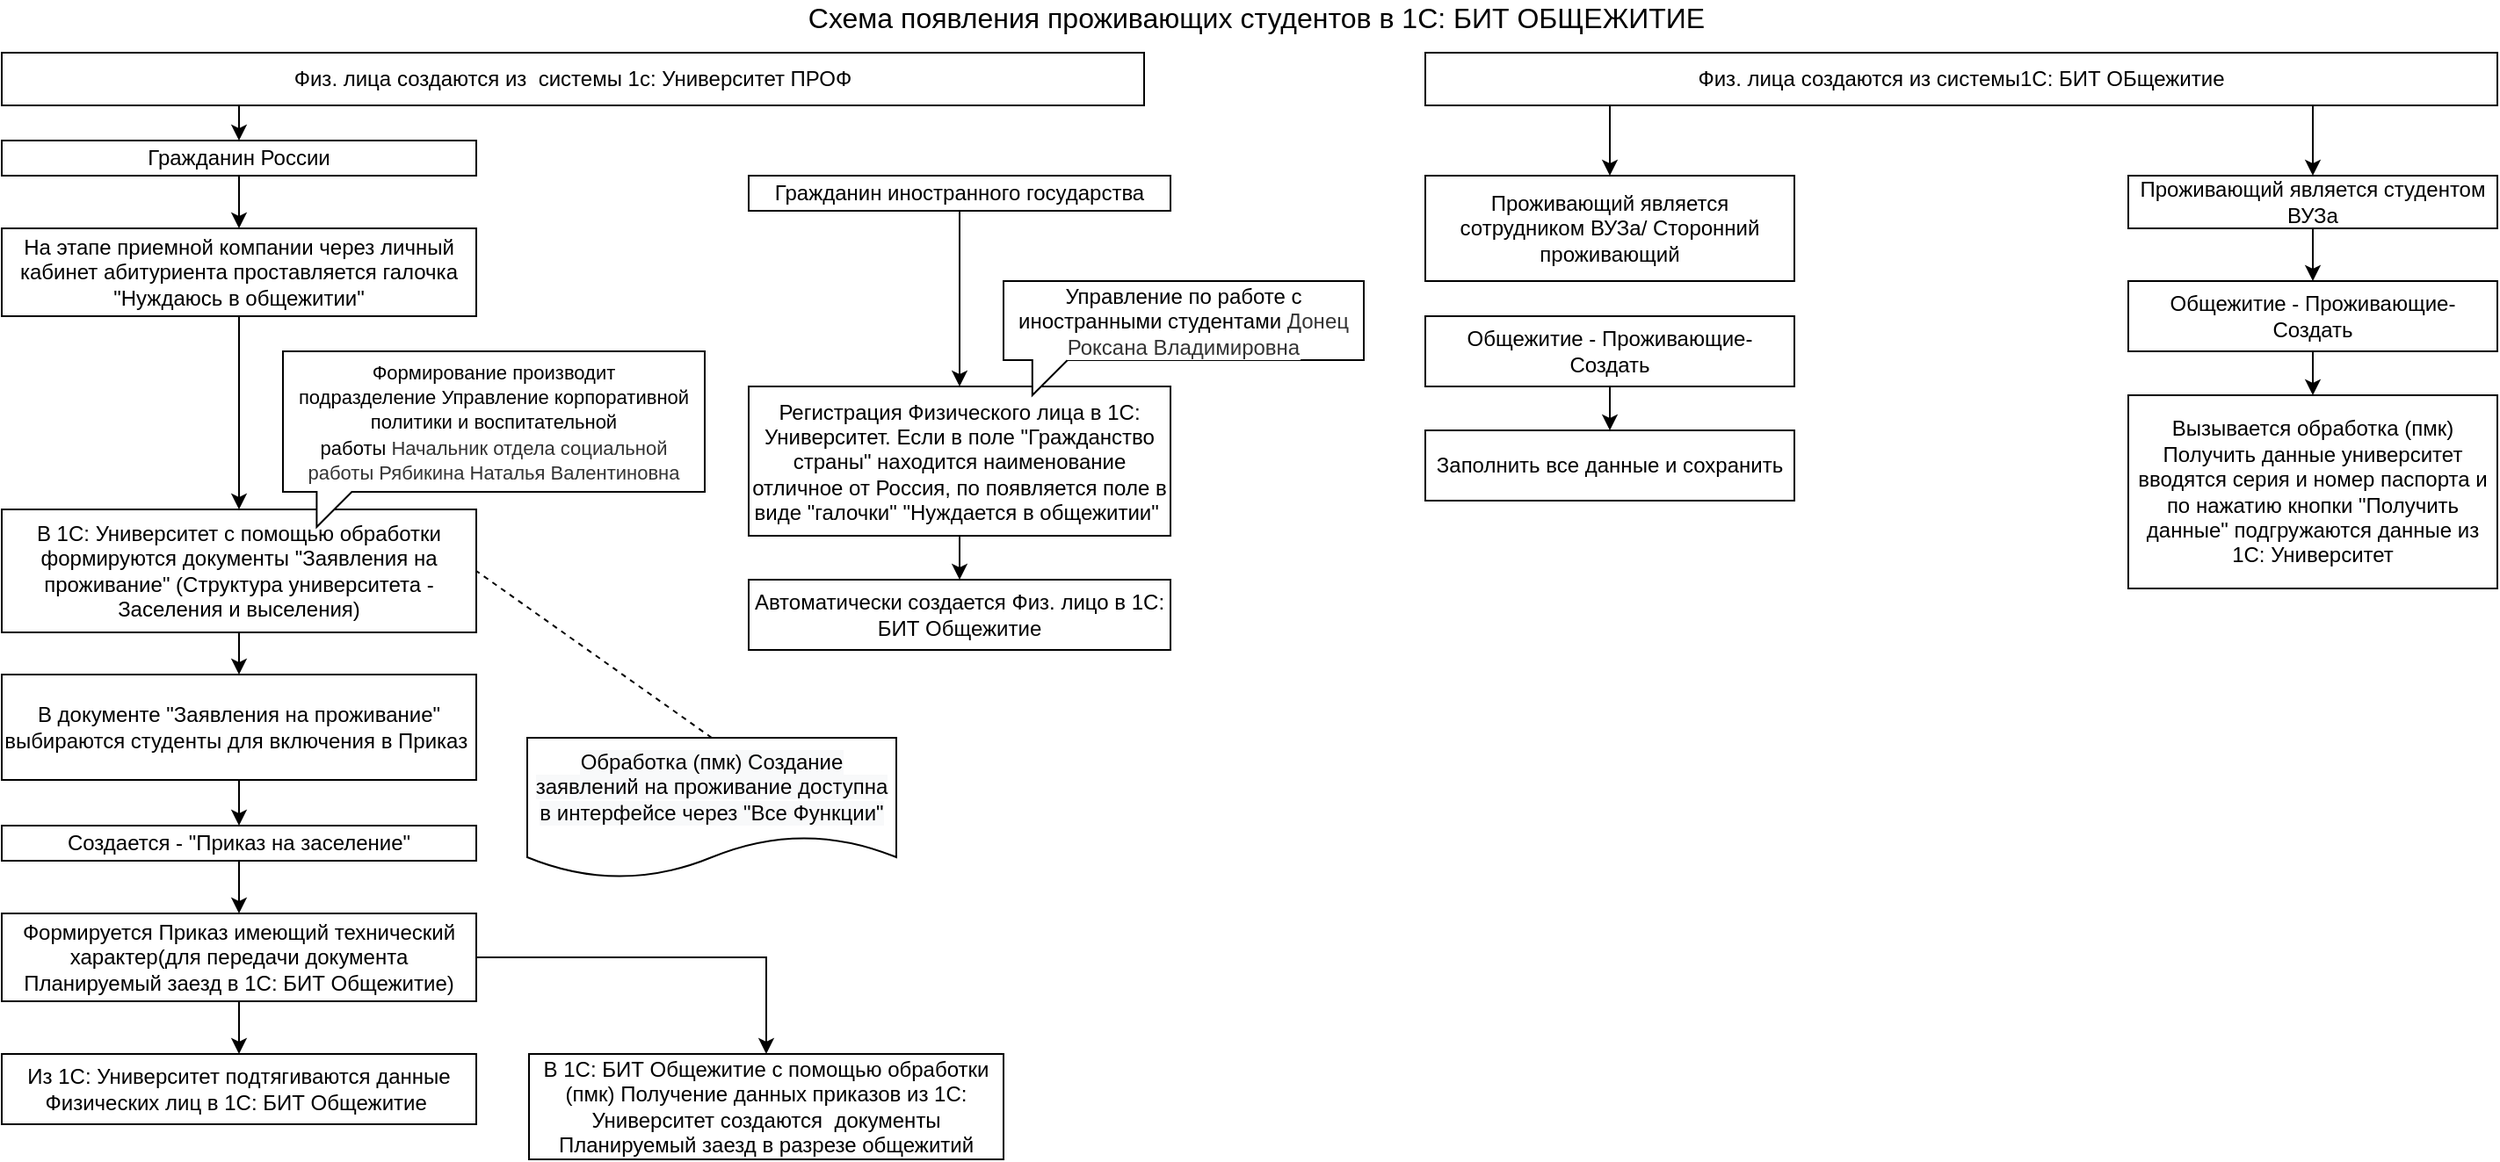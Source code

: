 <mxfile version="14.0.4" type="github">
  <diagram id="9D4_06RuPHcv2f0q0tR7" name="Page-1">
    <mxGraphModel dx="1673" dy="934" grid="1" gridSize="10" guides="1" tooltips="1" connect="1" arrows="1" fold="1" page="1" pageScale="1" pageWidth="1169" pageHeight="827" math="0" shadow="0">
      <root>
        <mxCell id="0" />
        <mxCell id="1" parent="0" />
        <mxCell id="odwM-vzNzOkf9QKxyUFN-6" style="edgeStyle=orthogonalEdgeStyle;rounded=0;orthogonalLoop=1;jettySize=auto;html=1;" parent="1" source="odwM-vzNzOkf9QKxyUFN-1" target="odwM-vzNzOkf9QKxyUFN-5" edge="1">
          <mxGeometry relative="1" as="geometry" />
        </mxCell>
        <mxCell id="odwM-vzNzOkf9QKxyUFN-1" value="Гражданин России" style="rounded=0;whiteSpace=wrap;html=1;" parent="1" vertex="1">
          <mxGeometry x="40" y="80" width="270" height="20" as="geometry" />
        </mxCell>
        <mxCell id="odwM-vzNzOkf9QKxyUFN-2" value="&lt;font style=&quot;font-size: 16px&quot;&gt;Схема появления проживающих студентов в 1С: БИТ ОБЩЕЖИТИЕ&lt;/font&gt;" style="text;html=1;strokeColor=none;fillColor=none;align=center;verticalAlign=middle;whiteSpace=wrap;rounded=0;" parent="1" vertex="1">
          <mxGeometry x="339" width="830" height="20" as="geometry" />
        </mxCell>
        <mxCell id="odwM-vzNzOkf9QKxyUFN-25" style="edgeStyle=orthogonalEdgeStyle;rounded=0;orthogonalLoop=1;jettySize=auto;html=1;" parent="1" source="odwM-vzNzOkf9QKxyUFN-3" target="odwM-vzNzOkf9QKxyUFN-22" edge="1">
          <mxGeometry relative="1" as="geometry" />
        </mxCell>
        <mxCell id="odwM-vzNzOkf9QKxyUFN-3" value="Гражданин иностранного государства" style="rounded=0;whiteSpace=wrap;html=1;" parent="1" vertex="1">
          <mxGeometry x="465" y="100" width="240" height="20" as="geometry" />
        </mxCell>
        <mxCell id="odwM-vzNzOkf9QKxyUFN-28" style="edgeStyle=orthogonalEdgeStyle;rounded=0;orthogonalLoop=1;jettySize=auto;html=1;entryX=0.5;entryY=0;entryDx=0;entryDy=0;" parent="1" source="odwM-vzNzOkf9QKxyUFN-4" target="mHR8y-EgAQS2zYv0bIhq-8" edge="1">
          <mxGeometry relative="1" as="geometry">
            <Array as="points">
              <mxPoint x="1355" y="80" />
              <mxPoint x="1355" y="80" />
            </Array>
          </mxGeometry>
        </mxCell>
        <mxCell id="mHR8y-EgAQS2zYv0bIhq-13" style="edgeStyle=orthogonalEdgeStyle;rounded=0;orthogonalLoop=1;jettySize=auto;html=1;entryX=0.5;entryY=0;entryDx=0;entryDy=0;" parent="1" source="odwM-vzNzOkf9QKxyUFN-4" target="mHR8y-EgAQS2zYv0bIhq-10" edge="1">
          <mxGeometry relative="1" as="geometry">
            <Array as="points">
              <mxPoint x="955" y="80" />
              <mxPoint x="955" y="80" />
            </Array>
          </mxGeometry>
        </mxCell>
        <mxCell id="odwM-vzNzOkf9QKxyUFN-4" value="Физ. лица создаются из системы1С: БИТ ОБщежитие" style="rounded=0;whiteSpace=wrap;html=1;" parent="1" vertex="1">
          <mxGeometry x="850" y="30" width="610" height="30" as="geometry" />
        </mxCell>
        <mxCell id="odwM-vzNzOkf9QKxyUFN-8" style="edgeStyle=orthogonalEdgeStyle;rounded=0;orthogonalLoop=1;jettySize=auto;html=1;" parent="1" source="odwM-vzNzOkf9QKxyUFN-5" target="odwM-vzNzOkf9QKxyUFN-7" edge="1">
          <mxGeometry relative="1" as="geometry" />
        </mxCell>
        <mxCell id="odwM-vzNzOkf9QKxyUFN-5" value="На этапе приемной компании через личный кабинет абитуриента проставляется галочка &quot;Нуждаюсь в общежитии&quot;" style="rounded=0;whiteSpace=wrap;html=1;" parent="1" vertex="1">
          <mxGeometry x="40" y="130" width="270" height="50" as="geometry" />
        </mxCell>
        <mxCell id="odwM-vzNzOkf9QKxyUFN-15" style="edgeStyle=orthogonalEdgeStyle;rounded=0;orthogonalLoop=1;jettySize=auto;html=1;" parent="1" source="odwM-vzNzOkf9QKxyUFN-7" target="odwM-vzNzOkf9QKxyUFN-9" edge="1">
          <mxGeometry relative="1" as="geometry" />
        </mxCell>
        <mxCell id="odwM-vzNzOkf9QKxyUFN-7" value="В 1С: Университет с помощью обработки формируются документы &quot;Заявления на проживание&quot; (Структура университета - Заселения и выселения)" style="rounded=0;whiteSpace=wrap;html=1;" parent="1" vertex="1">
          <mxGeometry x="40" y="290" width="270" height="70" as="geometry" />
        </mxCell>
        <mxCell id="odwM-vzNzOkf9QKxyUFN-31" style="edgeStyle=orthogonalEdgeStyle;rounded=0;orthogonalLoop=1;jettySize=auto;html=1;" parent="1" source="odwM-vzNzOkf9QKxyUFN-9" target="odwM-vzNzOkf9QKxyUFN-30" edge="1">
          <mxGeometry relative="1" as="geometry" />
        </mxCell>
        <mxCell id="odwM-vzNzOkf9QKxyUFN-9" value="В документе &quot;Заявления на проживание&quot; выбираются студенты для включения в Приказ&amp;nbsp;" style="rounded=0;whiteSpace=wrap;html=1;" parent="1" vertex="1">
          <mxGeometry x="40" y="384" width="270" height="60" as="geometry" />
        </mxCell>
        <mxCell id="odwM-vzNzOkf9QKxyUFN-14" value="&lt;font style=&quot;font-size: 11px&quot;&gt;&lt;font style=&quot;font-size: 11px&quot;&gt;&lt;span style=&quot;background-color: rgb(255 , 255 , 255)&quot;&gt;Формирование производит подразделение&amp;nbsp;&lt;font style=&quot;font-size: 11px&quot;&gt;Управление корпоративной политики и воспитательной работы&lt;font style=&quot;font-size: 11px&quot;&gt;&amp;nbsp;&lt;/font&gt;&lt;/font&gt;&lt;/span&gt;&lt;span style=&quot;color: rgb(51 , 51 , 51) ; text-align: justify ; background-color: rgb(255 , 255 , 255)&quot;&gt;&lt;font style=&quot;font-size: 11px&quot;&gt;Начальник отдела социальной работы&amp;nbsp;&lt;/font&gt;&lt;/span&gt;&lt;/font&gt;&lt;span style=&quot;color: rgb(51 , 51 , 51) ; text-align: justify ; background-color: rgb(255 , 255 , 255)&quot;&gt;&lt;font style=&quot;font-size: 11px&quot;&gt;Рябикина Наталья Валентиновна&lt;/font&gt;&lt;/span&gt;&lt;/font&gt;" style="shape=callout;whiteSpace=wrap;html=1;perimeter=calloutPerimeter;size=20;position=0.08;position2=0.08;" parent="1" vertex="1">
          <mxGeometry x="200" y="200" width="240" height="100" as="geometry" />
        </mxCell>
        <mxCell id="odwM-vzNzOkf9QKxyUFN-19" style="edgeStyle=orthogonalEdgeStyle;rounded=0;orthogonalLoop=1;jettySize=auto;html=1;" parent="1" source="odwM-vzNzOkf9QKxyUFN-16" target="odwM-vzNzOkf9QKxyUFN-18" edge="1">
          <mxGeometry relative="1" as="geometry" />
        </mxCell>
        <mxCell id="Wk4Ll-oWT7c4vthlsqJc-3" style="edgeStyle=orthogonalEdgeStyle;rounded=0;orthogonalLoop=1;jettySize=auto;html=1;exitX=1;exitY=0.5;exitDx=0;exitDy=0;" edge="1" parent="1" source="odwM-vzNzOkf9QKxyUFN-16" target="Wk4Ll-oWT7c4vthlsqJc-2">
          <mxGeometry relative="1" as="geometry" />
        </mxCell>
        <mxCell id="odwM-vzNzOkf9QKxyUFN-16" value="Формируется Приказ имеющий технический характер(для передачи документа Планируемый заезд в 1С: БИТ Общежитие)" style="rounded=0;whiteSpace=wrap;html=1;" parent="1" vertex="1">
          <mxGeometry x="40" y="520" width="270" height="50" as="geometry" />
        </mxCell>
        <mxCell id="odwM-vzNzOkf9QKxyUFN-18" value="Из 1С: Университет подтягиваются данные Физических лиц в 1С: БИТ Общежитие&amp;nbsp;" style="rounded=0;whiteSpace=wrap;html=1;" parent="1" vertex="1">
          <mxGeometry x="40" y="600" width="270" height="40" as="geometry" />
        </mxCell>
        <mxCell id="mHR8y-EgAQS2zYv0bIhq-7" style="edgeStyle=orthogonalEdgeStyle;rounded=0;orthogonalLoop=1;jettySize=auto;html=1;exitX=0.5;exitY=1;exitDx=0;exitDy=0;entryX=0.5;entryY=0;entryDx=0;entryDy=0;" parent="1" source="odwM-vzNzOkf9QKxyUFN-22" target="mHR8y-EgAQS2zYv0bIhq-6" edge="1">
          <mxGeometry relative="1" as="geometry" />
        </mxCell>
        <mxCell id="odwM-vzNzOkf9QKxyUFN-22" value="&lt;font style=&quot;font-size: 12px ; background-color: rgb(255 , 255 , 255)&quot;&gt;&lt;span style=&quot;color: rgb(0 , 0 , 0) ; font-style: normal ; font-weight: 400 ; letter-spacing: normal ; text-align: center ; text-indent: 0px ; text-transform: none ; word-spacing: 0px ; display: inline ; float: none&quot;&gt;Регистрация Физического лица в 1С: Университет. Если в поле &quot;Гражданство страны&quot; находится наименование отличное от Россия, по появляется поле в виде &quot;галочки&quot; &quot;Нуждается в общежитии&quot;&amp;nbsp;&lt;/span&gt;&lt;br&gt;&lt;/font&gt;" style="rounded=0;whiteSpace=wrap;html=1;" parent="1" vertex="1">
          <mxGeometry x="465" y="220" width="240" height="85" as="geometry" />
        </mxCell>
        <mxCell id="odwM-vzNzOkf9QKxyUFN-23" value="&lt;span style=&quot;background-color: rgb(255 , 255 , 255)&quot;&gt;&lt;span&gt;Управление по работе с иностранными студентами&amp;nbsp;&lt;/span&gt;&lt;span style=&quot;color: rgb(51 , 51 , 51) ; text-align: justify&quot;&gt;Донец Роксана Владимировна&lt;/span&gt;&lt;/span&gt;" style="shape=callout;whiteSpace=wrap;html=1;perimeter=calloutPerimeter;size=20;position=0.08;position2=0.08;" parent="1" vertex="1">
          <mxGeometry x="610" y="160" width="205" height="65" as="geometry" />
        </mxCell>
        <mxCell id="odwM-vzNzOkf9QKxyUFN-24" style="edgeStyle=orthogonalEdgeStyle;rounded=0;orthogonalLoop=1;jettySize=auto;html=1;exitX=0.5;exitY=1;exitDx=0;exitDy=0;" parent="1" source="odwM-vzNzOkf9QKxyUFN-22" target="odwM-vzNzOkf9QKxyUFN-22" edge="1">
          <mxGeometry relative="1" as="geometry" />
        </mxCell>
        <mxCell id="Wk4Ll-oWT7c4vthlsqJc-6" style="edgeStyle=orthogonalEdgeStyle;rounded=0;orthogonalLoop=1;jettySize=auto;html=1;" edge="1" parent="1" source="odwM-vzNzOkf9QKxyUFN-26" target="odwM-vzNzOkf9QKxyUFN-27">
          <mxGeometry relative="1" as="geometry" />
        </mxCell>
        <mxCell id="odwM-vzNzOkf9QKxyUFN-26" value="Общежитие - Проживающие- Создать" style="rounded=0;whiteSpace=wrap;html=1;" parent="1" vertex="1">
          <mxGeometry x="1250" y="160" width="210" height="40" as="geometry" />
        </mxCell>
        <mxCell id="odwM-vzNzOkf9QKxyUFN-27" value="Вызывается обработка (пмк) Получить данные университет вводятся серия и номер паспорта и по нажатию кнопки &quot;Получить данные&quot; подгружаются данные из 1С: Университет" style="rounded=0;whiteSpace=wrap;html=1;" parent="1" vertex="1">
          <mxGeometry x="1250" y="225" width="210" height="110" as="geometry" />
        </mxCell>
        <mxCell id="odwM-vzNzOkf9QKxyUFN-32" style="edgeStyle=orthogonalEdgeStyle;rounded=0;orthogonalLoop=1;jettySize=auto;html=1;" parent="1" source="odwM-vzNzOkf9QKxyUFN-30" edge="1">
          <mxGeometry relative="1" as="geometry">
            <mxPoint x="175" y="520" as="targetPoint" />
          </mxGeometry>
        </mxCell>
        <mxCell id="odwM-vzNzOkf9QKxyUFN-30" value="Создается - &quot;Приказ на заселение&quot;" style="rounded=0;whiteSpace=wrap;html=1;" parent="1" vertex="1">
          <mxGeometry x="40" y="470" width="270" height="20" as="geometry" />
        </mxCell>
        <mxCell id="mHR8y-EgAQS2zYv0bIhq-3" style="edgeStyle=orthogonalEdgeStyle;rounded=0;orthogonalLoop=1;jettySize=auto;html=1;entryX=0.5;entryY=0;entryDx=0;entryDy=0;" parent="1" source="mHR8y-EgAQS2zYv0bIhq-1" target="odwM-vzNzOkf9QKxyUFN-1" edge="1">
          <mxGeometry relative="1" as="geometry">
            <mxPoint x="390" y="100" as="targetPoint" />
            <Array as="points">
              <mxPoint x="175" y="70" />
              <mxPoint x="175" y="70" />
            </Array>
          </mxGeometry>
        </mxCell>
        <mxCell id="mHR8y-EgAQS2zYv0bIhq-1" value="Физ. лица создаются из&amp;nbsp; системы 1с: Университет ПРОФ" style="rounded=0;whiteSpace=wrap;html=1;" parent="1" vertex="1">
          <mxGeometry x="40" y="30" width="650" height="30" as="geometry" />
        </mxCell>
        <mxCell id="mHR8y-EgAQS2zYv0bIhq-6" value="Автоматически создается Физ. лицо в 1С: БИТ Общежитие" style="rounded=0;whiteSpace=wrap;html=1;" parent="1" vertex="1">
          <mxGeometry x="465" y="330" width="240" height="40" as="geometry" />
        </mxCell>
        <mxCell id="Wk4Ll-oWT7c4vthlsqJc-5" style="edgeStyle=orthogonalEdgeStyle;rounded=0;orthogonalLoop=1;jettySize=auto;html=1;" edge="1" parent="1" source="mHR8y-EgAQS2zYv0bIhq-8" target="odwM-vzNzOkf9QKxyUFN-26">
          <mxGeometry relative="1" as="geometry" />
        </mxCell>
        <mxCell id="mHR8y-EgAQS2zYv0bIhq-8" value="Проживающий является студентом ВУЗа" style="rounded=0;whiteSpace=wrap;html=1;" parent="1" vertex="1">
          <mxGeometry x="1250" y="100" width="210" height="30" as="geometry" />
        </mxCell>
        <mxCell id="mHR8y-EgAQS2zYv0bIhq-10" value="Проживающий является сотрудником ВУЗа/ Сторонний проживающий" style="rounded=0;whiteSpace=wrap;html=1;" parent="1" vertex="1">
          <mxGeometry x="850" y="100" width="210" height="60" as="geometry" />
        </mxCell>
        <mxCell id="mHR8y-EgAQS2zYv0bIhq-17" style="edgeStyle=orthogonalEdgeStyle;rounded=0;orthogonalLoop=1;jettySize=auto;html=1;entryX=0.5;entryY=0;entryDx=0;entryDy=0;" parent="1" source="mHR8y-EgAQS2zYv0bIhq-14" target="mHR8y-EgAQS2zYv0bIhq-16" edge="1">
          <mxGeometry relative="1" as="geometry" />
        </mxCell>
        <mxCell id="mHR8y-EgAQS2zYv0bIhq-14" value="Общежитие - Проживающие- Создать" style="rounded=0;whiteSpace=wrap;html=1;" parent="1" vertex="1">
          <mxGeometry x="850" y="180" width="210" height="40" as="geometry" />
        </mxCell>
        <mxCell id="mHR8y-EgAQS2zYv0bIhq-16" value="Заполнить все данные и сохранить" style="rounded=0;whiteSpace=wrap;html=1;" parent="1" vertex="1">
          <mxGeometry x="850" y="245" width="210" height="40" as="geometry" />
        </mxCell>
        <mxCell id="EebpZE1JnKf9s2Dh5Rfp-8" value="" style="endArrow=none;dashed=1;html=1;entryX=1;entryY=0.5;entryDx=0;entryDy=0;exitX=0.5;exitY=0;exitDx=0;exitDy=0;" parent="1" source="EebpZE1JnKf9s2Dh5Rfp-11" target="odwM-vzNzOkf9QKxyUFN-7" edge="1">
          <mxGeometry width="50" height="50" relative="1" as="geometry">
            <mxPoint x="480" y="470" as="sourcePoint" />
            <mxPoint x="320" y="320" as="targetPoint" />
          </mxGeometry>
        </mxCell>
        <mxCell id="EebpZE1JnKf9s2Dh5Rfp-11" value="&#xa;&#xa;&lt;span style=&quot;color: rgb(0, 0, 0); font-family: helvetica; font-size: 12px; font-style: normal; font-weight: 400; letter-spacing: normal; text-align: center; text-indent: 0px; text-transform: none; word-spacing: 0px; background-color: rgb(248, 249, 250); display: inline; float: none;&quot;&gt;Обработка (пмк) Создание заявлений на проживание доступна в интерфейсе через &quot;Все Функции&quot;&lt;/span&gt;&#xa;&#xa;" style="shape=document;whiteSpace=wrap;html=1;boundedLbl=1;" parent="1" vertex="1">
          <mxGeometry x="339" y="420" width="210" height="80" as="geometry" />
        </mxCell>
        <mxCell id="Wk4Ll-oWT7c4vthlsqJc-2" value="В 1С: БИТ Общежитие с помощью обработки (пмк) Получение данных приказов из 1С: Университет создаются&amp;nbsp; документы Планируемый заезд в разрезе общежитий" style="rounded=0;whiteSpace=wrap;html=1;" vertex="1" parent="1">
          <mxGeometry x="340" y="600" width="270" height="60" as="geometry" />
        </mxCell>
      </root>
    </mxGraphModel>
  </diagram>
</mxfile>
